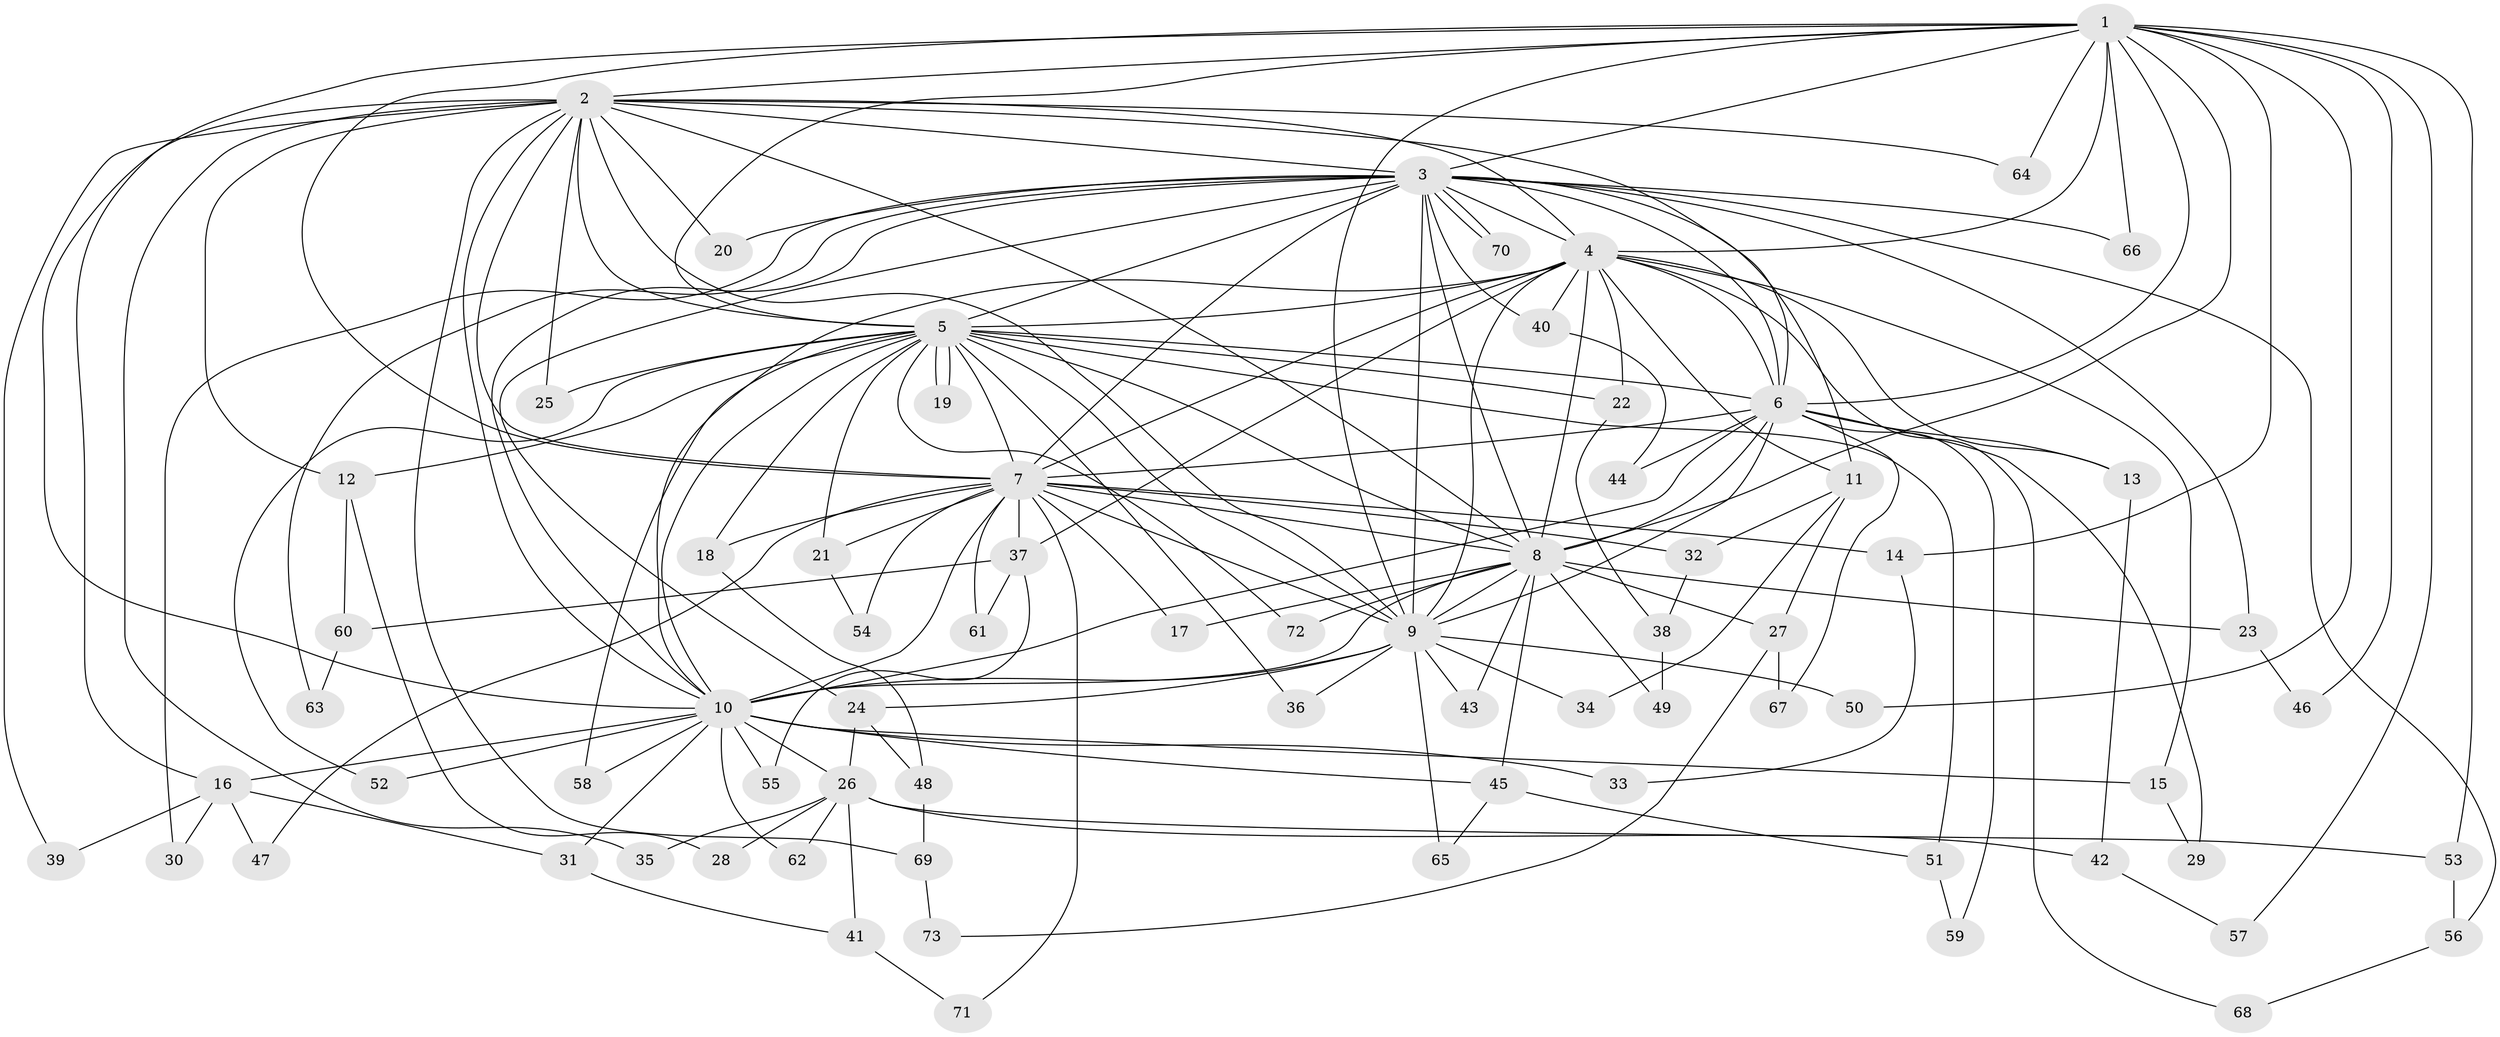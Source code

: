 // coarse degree distribution, {12: 0.019230769230769232, 15: 0.019230769230769232, 18: 0.07692307692307693, 4: 0.07692307692307693, 3: 0.36538461538461536, 2: 0.2692307692307692, 17: 0.019230769230769232, 1: 0.038461538461538464, 5: 0.057692307692307696, 8: 0.019230769230769232, 14: 0.038461538461538464}
// Generated by graph-tools (version 1.1) at 2025/36/03/04/25 23:36:14]
// undirected, 73 vertices, 171 edges
graph export_dot {
  node [color=gray90,style=filled];
  1;
  2;
  3;
  4;
  5;
  6;
  7;
  8;
  9;
  10;
  11;
  12;
  13;
  14;
  15;
  16;
  17;
  18;
  19;
  20;
  21;
  22;
  23;
  24;
  25;
  26;
  27;
  28;
  29;
  30;
  31;
  32;
  33;
  34;
  35;
  36;
  37;
  38;
  39;
  40;
  41;
  42;
  43;
  44;
  45;
  46;
  47;
  48;
  49;
  50;
  51;
  52;
  53;
  54;
  55;
  56;
  57;
  58;
  59;
  60;
  61;
  62;
  63;
  64;
  65;
  66;
  67;
  68;
  69;
  70;
  71;
  72;
  73;
  1 -- 2;
  1 -- 3;
  1 -- 4;
  1 -- 5;
  1 -- 6;
  1 -- 7;
  1 -- 8;
  1 -- 9;
  1 -- 10;
  1 -- 14;
  1 -- 46;
  1 -- 50;
  1 -- 53;
  1 -- 57;
  1 -- 64;
  1 -- 66;
  2 -- 3;
  2 -- 4;
  2 -- 5;
  2 -- 6;
  2 -- 7;
  2 -- 8;
  2 -- 9;
  2 -- 10;
  2 -- 12;
  2 -- 16;
  2 -- 20;
  2 -- 25;
  2 -- 35;
  2 -- 39;
  2 -- 64;
  2 -- 69;
  3 -- 4;
  3 -- 5;
  3 -- 6;
  3 -- 7;
  3 -- 8;
  3 -- 9;
  3 -- 10;
  3 -- 11;
  3 -- 20;
  3 -- 23;
  3 -- 24;
  3 -- 30;
  3 -- 40;
  3 -- 56;
  3 -- 63;
  3 -- 66;
  3 -- 70;
  3 -- 70;
  4 -- 5;
  4 -- 6;
  4 -- 7;
  4 -- 8;
  4 -- 9;
  4 -- 10;
  4 -- 11;
  4 -- 13;
  4 -- 15;
  4 -- 22;
  4 -- 37;
  4 -- 40;
  4 -- 68;
  5 -- 6;
  5 -- 7;
  5 -- 8;
  5 -- 9;
  5 -- 10;
  5 -- 12;
  5 -- 18;
  5 -- 19;
  5 -- 19;
  5 -- 21;
  5 -- 22;
  5 -- 25;
  5 -- 36;
  5 -- 51;
  5 -- 52;
  5 -- 58;
  5 -- 72;
  6 -- 7;
  6 -- 8;
  6 -- 9;
  6 -- 10;
  6 -- 13;
  6 -- 29;
  6 -- 44;
  6 -- 59;
  6 -- 67;
  7 -- 8;
  7 -- 9;
  7 -- 10;
  7 -- 14;
  7 -- 17;
  7 -- 18;
  7 -- 21;
  7 -- 32;
  7 -- 37;
  7 -- 47;
  7 -- 54;
  7 -- 61;
  7 -- 71;
  8 -- 9;
  8 -- 10;
  8 -- 17;
  8 -- 23;
  8 -- 27;
  8 -- 43;
  8 -- 45;
  8 -- 49;
  8 -- 72;
  9 -- 10;
  9 -- 24;
  9 -- 34;
  9 -- 36;
  9 -- 43;
  9 -- 50;
  9 -- 65;
  10 -- 15;
  10 -- 16;
  10 -- 26;
  10 -- 31;
  10 -- 33;
  10 -- 45;
  10 -- 52;
  10 -- 55;
  10 -- 58;
  10 -- 62;
  11 -- 27;
  11 -- 32;
  11 -- 34;
  12 -- 28;
  12 -- 60;
  13 -- 42;
  14 -- 33;
  15 -- 29;
  16 -- 30;
  16 -- 31;
  16 -- 39;
  16 -- 47;
  18 -- 48;
  21 -- 54;
  22 -- 38;
  23 -- 46;
  24 -- 26;
  24 -- 48;
  26 -- 28;
  26 -- 35;
  26 -- 41;
  26 -- 42;
  26 -- 53;
  26 -- 62;
  27 -- 67;
  27 -- 73;
  31 -- 41;
  32 -- 38;
  37 -- 55;
  37 -- 60;
  37 -- 61;
  38 -- 49;
  40 -- 44;
  41 -- 71;
  42 -- 57;
  45 -- 51;
  45 -- 65;
  48 -- 69;
  51 -- 59;
  53 -- 56;
  56 -- 68;
  60 -- 63;
  69 -- 73;
}

